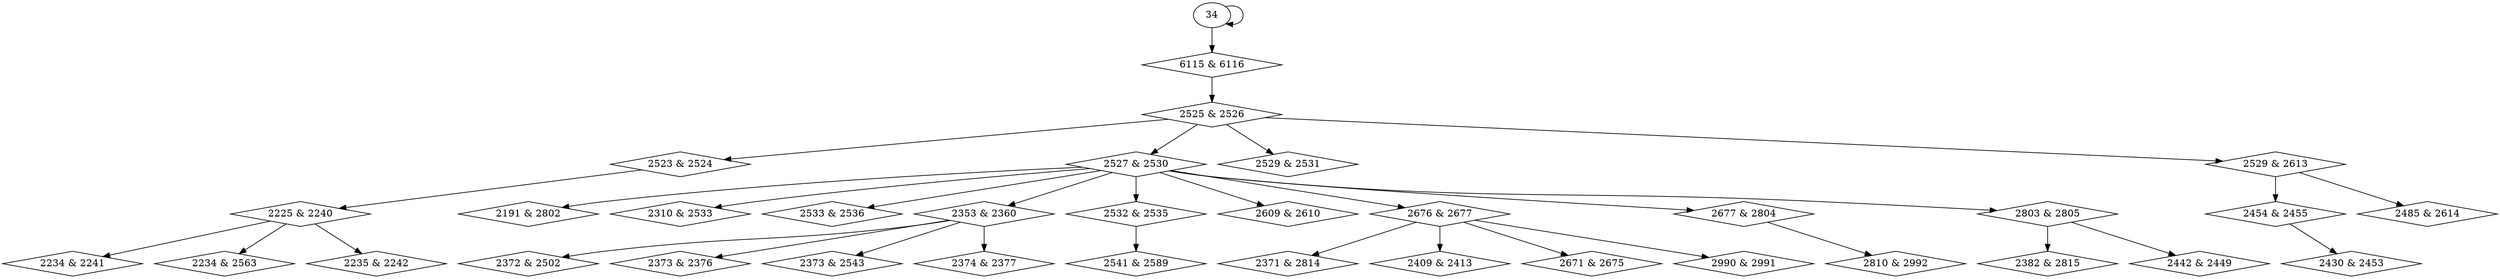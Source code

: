 digraph {
0 [label = "2191 & 2802", shape = diamond];
1 [label = "2225 & 2240", shape = diamond];
2 [label = "2234 & 2241", shape = diamond];
3 [label = "2234 & 2563", shape = diamond];
4 [label = "2235 & 2242", shape = diamond];
5 [label = "2310 & 2533", shape = diamond];
6 [label = "2533 & 2536", shape = diamond];
7 [label = "2353 & 2360", shape = diamond];
8 [label = "2371 & 2814", shape = diamond];
9 [label = "2372 & 2502", shape = diamond];
10 [label = "2373 & 2376", shape = diamond];
11 [label = "2373 & 2543", shape = diamond];
12 [label = "2374 & 2377", shape = diamond];
13 [label = "2382 & 2815", shape = diamond];
14 [label = "2409 & 2413", shape = diamond];
15 [label = "2430 & 2453", shape = diamond];
16 [label = "2442 & 2449", shape = diamond];
17 [label = "2454 & 2455", shape = diamond];
18 [label = "2485 & 2614", shape = diamond];
19 [label = "2523 & 2524", shape = diamond];
20 [label = "2525 & 2526", shape = diamond];
21 [label = "2527 & 2530", shape = diamond];
22 [label = "2529 & 2531", shape = diamond];
23 [label = "2529 & 2613", shape = diamond];
24 [label = "2532 & 2535", shape = diamond];
25 [label = "2541 & 2589", shape = diamond];
26 [label = "2609 & 2610", shape = diamond];
27 [label = "2671 & 2675", shape = diamond];
28 [label = "2676 & 2677", shape = diamond];
29 [label = "2677 & 2804", shape = diamond];
30 [label = "2803 & 2805", shape = diamond];
31 [label = "2810 & 2992", shape = diamond];
32 [label = "2990 & 2991", shape = diamond];
33 [label = "6115 & 6116", shape = diamond];
21 -> 0;
19 -> 1;
1 -> 2;
1 -> 3;
1 -> 4;
21 -> 5;
21 -> 6;
21 -> 7;
28 -> 8;
7 -> 9;
7 -> 10;
7 -> 11;
7 -> 12;
30 -> 13;
28 -> 14;
17 -> 15;
30 -> 16;
23 -> 17;
23 -> 18;
20 -> 19;
33 -> 20;
20 -> 21;
20 -> 22;
20 -> 23;
21 -> 24;
24 -> 25;
21 -> 26;
28 -> 27;
21 -> 28;
21 -> 29;
21 -> 30;
29 -> 31;
28 -> 32;
34 -> 33;
34 -> 34;
}
